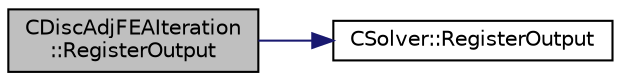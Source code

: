 digraph "CDiscAdjFEAIteration::RegisterOutput"
{
 // LATEX_PDF_SIZE
  edge [fontname="Helvetica",fontsize="10",labelfontname="Helvetica",labelfontsize="10"];
  node [fontname="Helvetica",fontsize="10",shape=record];
  rankdir="LR";
  Node1 [label="CDiscAdjFEAIteration\l::RegisterOutput",height=0.2,width=0.4,color="black", fillcolor="grey75", style="filled", fontcolor="black",tooltip="Registers all output variables of the FEM iteration."];
  Node1 -> Node2 [color="midnightblue",fontsize="10",style="solid",fontname="Helvetica"];
  Node2 [label="CSolver::RegisterOutput",height=0.2,width=0.4,color="black", fillcolor="white", style="filled",URL="$classCSolver.html#a27726e011e18e00f80a8c609da58711a",tooltip="A virtual member."];
}
